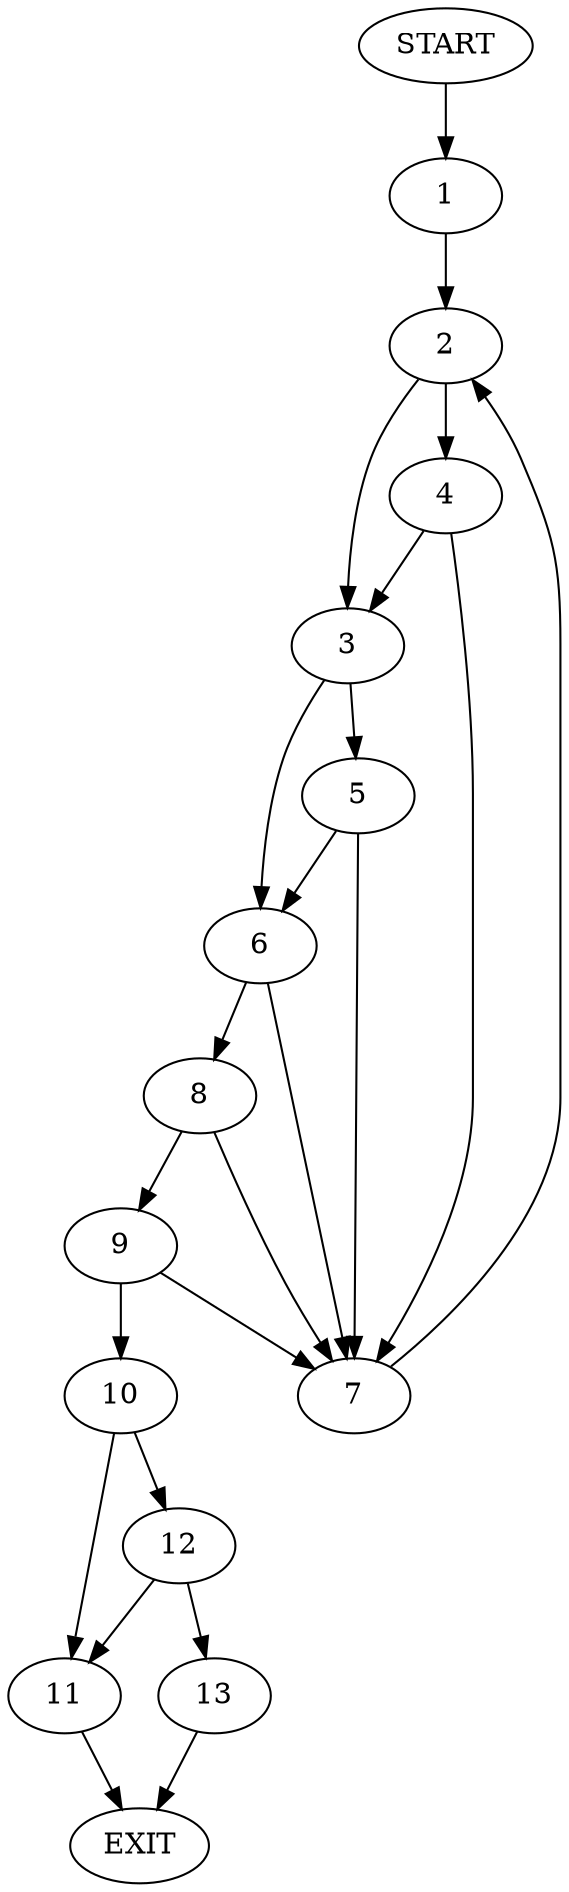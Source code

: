 digraph {
0 [label="START"]
14 [label="EXIT"]
0 -> 1
1 -> 2
2 -> 3
2 -> 4
3 -> 5
3 -> 6
4 -> 7
4 -> 3
7 -> 2
5 -> 7
5 -> 6
6 -> 7
6 -> 8
8 -> 7
8 -> 9
9 -> 7
9 -> 10
10 -> 11
10 -> 12
12 -> 11
12 -> 13
11 -> 14
13 -> 14
}
